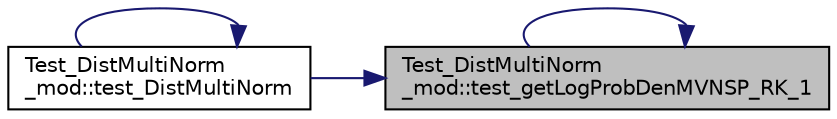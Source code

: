 digraph "Test_DistMultiNorm_mod::test_getLogProbDenMVNSP_RK_1"
{
 // LATEX_PDF_SIZE
  edge [fontname="Helvetica",fontsize="10",labelfontname="Helvetica",labelfontsize="10"];
  node [fontname="Helvetica",fontsize="10",shape=record];
  rankdir="RL";
  Node1 [label="Test_DistMultiNorm\l_mod::test_getLogProbDenMVNSP_RK_1",height=0.2,width=0.4,color="black", fillcolor="grey75", style="filled", fontcolor="black",tooltip=" "];
  Node1 -> Node2 [dir="back",color="midnightblue",fontsize="10",style="solid",fontname="Helvetica"];
  Node2 [label="Test_DistMultiNorm\l_mod::test_DistMultiNorm",height=0.2,width=0.4,color="black", fillcolor="white", style="filled",URL="$namespaceTest__DistMultiNorm__mod.html#a6c8ed158851108dacf98d4295d31f13e",tooltip=" "];
  Node2 -> Node2 [dir="back",color="midnightblue",fontsize="10",style="solid",fontname="Helvetica"];
  Node1 -> Node1 [dir="back",color="midnightblue",fontsize="10",style="solid",fontname="Helvetica"];
}
